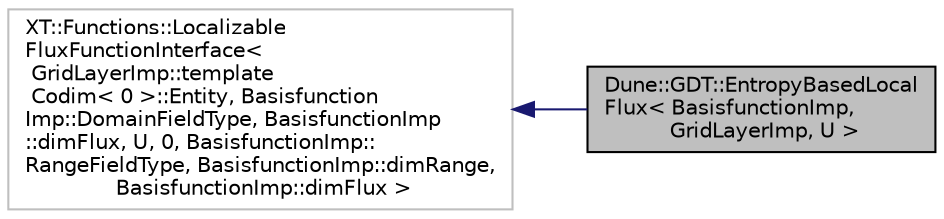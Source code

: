 digraph "Dune::GDT::EntropyBasedLocalFlux&lt; BasisfunctionImp, GridLayerImp, U &gt;"
{
  edge [fontname="Helvetica",fontsize="10",labelfontname="Helvetica",labelfontsize="10"];
  node [fontname="Helvetica",fontsize="10",shape=record];
  rankdir="LR";
  Node0 [label="Dune::GDT::EntropyBasedLocal\lFlux\< BasisfunctionImp,\l GridLayerImp, U \>",height=0.2,width=0.4,color="black", fillcolor="grey75", style="filled", fontcolor="black"];
  Node1 -> Node0 [dir="back",color="midnightblue",fontsize="10",style="solid",fontname="Helvetica"];
  Node1 [label="XT::Functions::Localizable\lFluxFunctionInterface\<\l GridLayerImp::template\l Codim\< 0 \>::Entity, Basisfunction\lImp::DomainFieldType, BasisfunctionImp\l::dimFlux, U, 0, BasisfunctionImp::\lRangeFieldType, BasisfunctionImp::dimRange,\l BasisfunctionImp::dimFlux \>",height=0.2,width=0.4,color="grey75", fillcolor="white", style="filled"];
}
